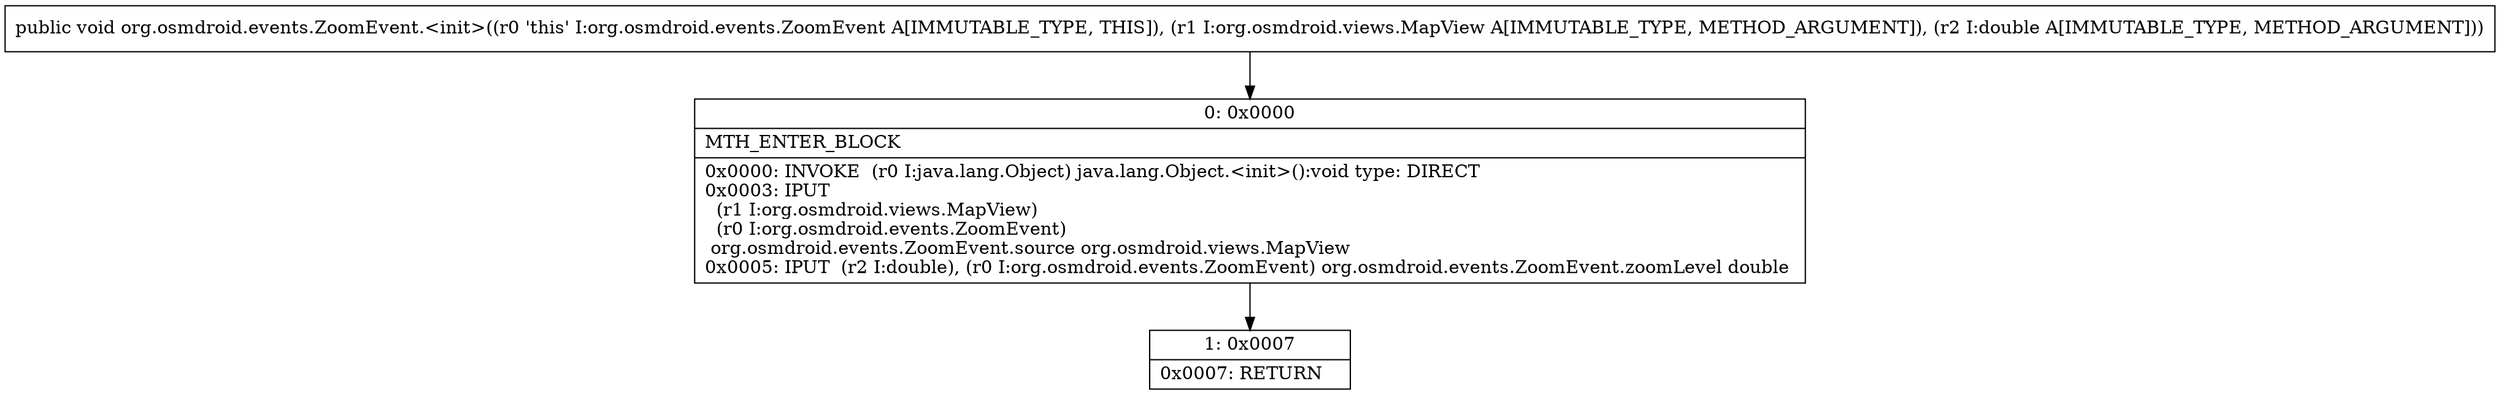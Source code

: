 digraph "CFG fororg.osmdroid.events.ZoomEvent.\<init\>(Lorg\/osmdroid\/views\/MapView;D)V" {
Node_0 [shape=record,label="{0\:\ 0x0000|MTH_ENTER_BLOCK\l|0x0000: INVOKE  (r0 I:java.lang.Object) java.lang.Object.\<init\>():void type: DIRECT \l0x0003: IPUT  \l  (r1 I:org.osmdroid.views.MapView)\l  (r0 I:org.osmdroid.events.ZoomEvent)\l org.osmdroid.events.ZoomEvent.source org.osmdroid.views.MapView \l0x0005: IPUT  (r2 I:double), (r0 I:org.osmdroid.events.ZoomEvent) org.osmdroid.events.ZoomEvent.zoomLevel double \l}"];
Node_1 [shape=record,label="{1\:\ 0x0007|0x0007: RETURN   \l}"];
MethodNode[shape=record,label="{public void org.osmdroid.events.ZoomEvent.\<init\>((r0 'this' I:org.osmdroid.events.ZoomEvent A[IMMUTABLE_TYPE, THIS]), (r1 I:org.osmdroid.views.MapView A[IMMUTABLE_TYPE, METHOD_ARGUMENT]), (r2 I:double A[IMMUTABLE_TYPE, METHOD_ARGUMENT])) }"];
MethodNode -> Node_0;
Node_0 -> Node_1;
}

